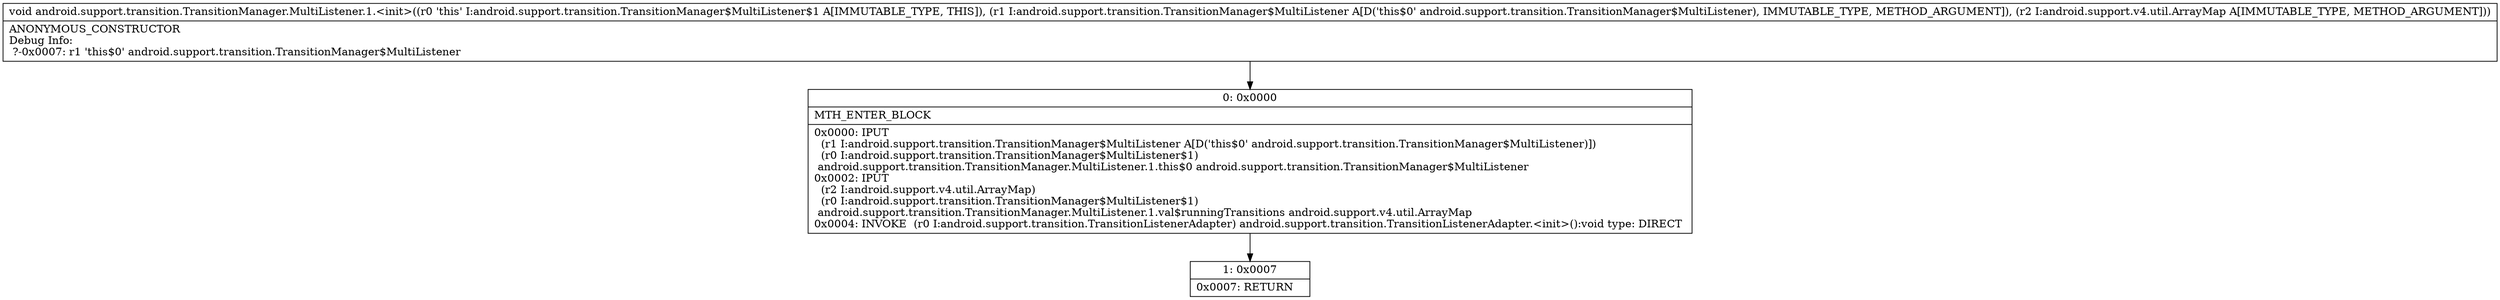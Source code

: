 digraph "CFG forandroid.support.transition.TransitionManager.MultiListener.1.\<init\>(Landroid\/support\/transition\/TransitionManager$MultiListener;Landroid\/support\/v4\/util\/ArrayMap;)V" {
Node_0 [shape=record,label="{0\:\ 0x0000|MTH_ENTER_BLOCK\l|0x0000: IPUT  \l  (r1 I:android.support.transition.TransitionManager$MultiListener A[D('this$0' android.support.transition.TransitionManager$MultiListener)])\l  (r0 I:android.support.transition.TransitionManager$MultiListener$1)\l android.support.transition.TransitionManager.MultiListener.1.this$0 android.support.transition.TransitionManager$MultiListener \l0x0002: IPUT  \l  (r2 I:android.support.v4.util.ArrayMap)\l  (r0 I:android.support.transition.TransitionManager$MultiListener$1)\l android.support.transition.TransitionManager.MultiListener.1.val$runningTransitions android.support.v4.util.ArrayMap \l0x0004: INVOKE  (r0 I:android.support.transition.TransitionListenerAdapter) android.support.transition.TransitionListenerAdapter.\<init\>():void type: DIRECT \l}"];
Node_1 [shape=record,label="{1\:\ 0x0007|0x0007: RETURN   \l}"];
MethodNode[shape=record,label="{void android.support.transition.TransitionManager.MultiListener.1.\<init\>((r0 'this' I:android.support.transition.TransitionManager$MultiListener$1 A[IMMUTABLE_TYPE, THIS]), (r1 I:android.support.transition.TransitionManager$MultiListener A[D('this$0' android.support.transition.TransitionManager$MultiListener), IMMUTABLE_TYPE, METHOD_ARGUMENT]), (r2 I:android.support.v4.util.ArrayMap A[IMMUTABLE_TYPE, METHOD_ARGUMENT]))  | ANONYMOUS_CONSTRUCTOR\lDebug Info:\l  ?\-0x0007: r1 'this$0' android.support.transition.TransitionManager$MultiListener\l}"];
MethodNode -> Node_0;
Node_0 -> Node_1;
}

